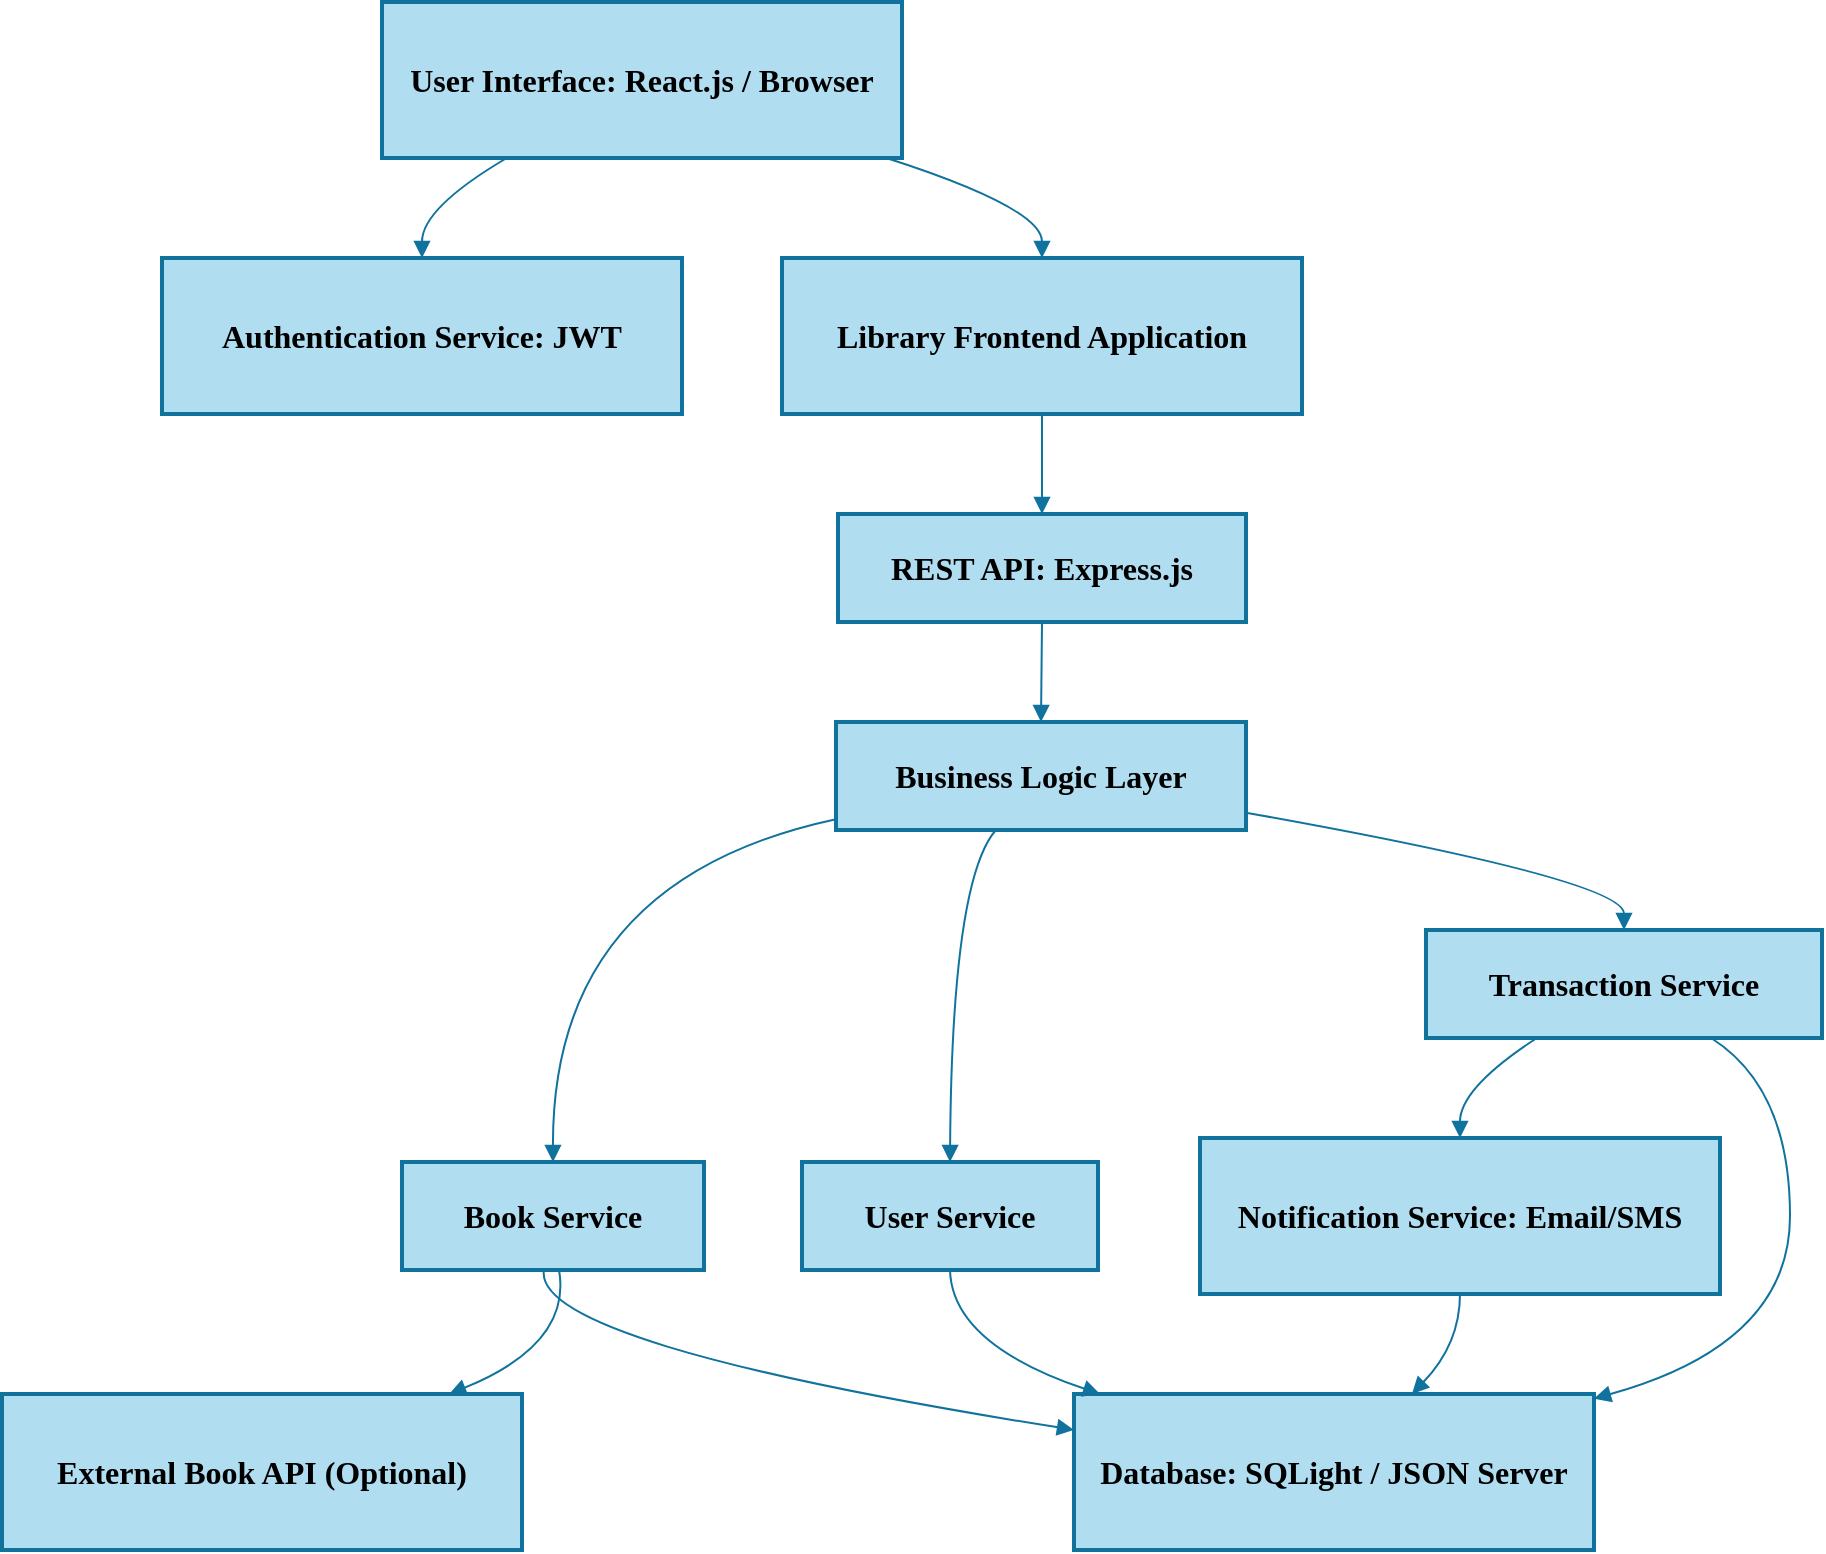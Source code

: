 <mxfile version="26.2.7">
  <diagram name="Page-1" id="qJAPjmolTCfPU2H8e0JI">
    <mxGraphModel dx="788" dy="451" grid="1" gridSize="10" guides="1" tooltips="1" connect="1" arrows="1" fold="1" page="1" pageScale="1" pageWidth="850" pageHeight="1100" math="0" shadow="0">
      <root>
        <mxCell id="0" />
        <mxCell id="1" parent="0" />
        <mxCell id="qbbPwY8h_Ic17hF4zINK-1" value="User Interface: React.js / Browser" style="whiteSpace=wrap;strokeWidth=2;fontFamily=Times New Roman;fontStyle=1;fontSize=16;fillColor=#b1ddf0;strokeColor=#10739e;" vertex="1" parent="1">
          <mxGeometry x="210" y="20" width="260" height="78" as="geometry" />
        </mxCell>
        <mxCell id="qbbPwY8h_Ic17hF4zINK-2" value="Authentication Service: JWT" style="whiteSpace=wrap;strokeWidth=2;fontFamily=Times New Roman;fontStyle=1;fontSize=16;fillColor=#b1ddf0;strokeColor=#10739e;" vertex="1" parent="1">
          <mxGeometry x="100" y="148" width="260" height="78" as="geometry" />
        </mxCell>
        <mxCell id="qbbPwY8h_Ic17hF4zINK-3" value="Library Frontend Application" style="whiteSpace=wrap;strokeWidth=2;fontFamily=Times New Roman;fontStyle=1;fontSize=16;fillColor=#b1ddf0;strokeColor=#10739e;" vertex="1" parent="1">
          <mxGeometry x="410" y="148" width="260" height="78" as="geometry" />
        </mxCell>
        <mxCell id="qbbPwY8h_Ic17hF4zINK-4" value="REST API: Express.js" style="whiteSpace=wrap;strokeWidth=2;fontFamily=Times New Roman;fontStyle=1;fontSize=16;fillColor=#b1ddf0;strokeColor=#10739e;" vertex="1" parent="1">
          <mxGeometry x="438" y="276" width="204" height="54" as="geometry" />
        </mxCell>
        <mxCell id="qbbPwY8h_Ic17hF4zINK-5" value="Business Logic Layer" style="whiteSpace=wrap;strokeWidth=2;fontFamily=Times New Roman;fontStyle=1;fontSize=16;fillColor=#b1ddf0;strokeColor=#10739e;" vertex="1" parent="1">
          <mxGeometry x="437" y="380" width="205" height="54" as="geometry" />
        </mxCell>
        <mxCell id="qbbPwY8h_Ic17hF4zINK-6" value="Book Service" style="whiteSpace=wrap;strokeWidth=2;fontFamily=Times New Roman;fontStyle=1;fontSize=16;fillColor=#b1ddf0;strokeColor=#10739e;" vertex="1" parent="1">
          <mxGeometry x="220" y="600" width="151" height="54" as="geometry" />
        </mxCell>
        <mxCell id="qbbPwY8h_Ic17hF4zINK-7" value="User Service" style="whiteSpace=wrap;strokeWidth=2;fontFamily=Times New Roman;fontStyle=1;fontSize=16;fillColor=#b1ddf0;strokeColor=#10739e;" vertex="1" parent="1">
          <mxGeometry x="420" y="600" width="148" height="54" as="geometry" />
        </mxCell>
        <mxCell id="qbbPwY8h_Ic17hF4zINK-8" value="Transaction Service" style="whiteSpace=wrap;strokeWidth=2;fontFamily=Times New Roman;fontStyle=1;fontSize=16;fillColor=#b1ddf0;strokeColor=#10739e;" vertex="1" parent="1">
          <mxGeometry x="732" y="484" width="198" height="54" as="geometry" />
        </mxCell>
        <mxCell id="qbbPwY8h_Ic17hF4zINK-9" value="Notification Service: Email/SMS" style="whiteSpace=wrap;strokeWidth=2;fontFamily=Times New Roman;fontStyle=1;fontSize=16;fillColor=#b1ddf0;strokeColor=#10739e;" vertex="1" parent="1">
          <mxGeometry x="619" y="588" width="260" height="78" as="geometry" />
        </mxCell>
        <mxCell id="qbbPwY8h_Ic17hF4zINK-10" value="Database: SQLight / JSON Server" style="whiteSpace=wrap;strokeWidth=2;fontFamily=Times New Roman;fontStyle=1;fontSize=16;fillColor=#b1ddf0;strokeColor=#10739e;" vertex="1" parent="1">
          <mxGeometry x="556" y="716" width="260" height="78" as="geometry" />
        </mxCell>
        <mxCell id="qbbPwY8h_Ic17hF4zINK-11" value="External Book API (Optional)" style="whiteSpace=wrap;strokeWidth=2;fontFamily=Times New Roman;fontStyle=1;fontSize=16;fillColor=#b1ddf0;strokeColor=#10739e;" vertex="1" parent="1">
          <mxGeometry x="20" y="716" width="260" height="78" as="geometry" />
        </mxCell>
        <mxCell id="qbbPwY8h_Ic17hF4zINK-12" value="" style="curved=1;startArrow=none;endArrow=block;exitX=0.24;exitY=1;entryX=0.5;entryY=0;rounded=0;fontFamily=Times New Roman;fontStyle=1;fontSize=16;fillColor=#b1ddf0;strokeColor=#10739e;" edge="1" parent="1" source="qbbPwY8h_Ic17hF4zINK-1" target="qbbPwY8h_Ic17hF4zINK-2">
          <mxGeometry relative="1" as="geometry">
            <Array as="points">
              <mxPoint x="230" y="123" />
            </Array>
          </mxGeometry>
        </mxCell>
        <mxCell id="qbbPwY8h_Ic17hF4zINK-13" value="" style="curved=1;startArrow=none;endArrow=block;exitX=0.97;exitY=1;entryX=0.5;entryY=0;rounded=0;fontFamily=Times New Roman;fontStyle=1;fontSize=16;fillColor=#b1ddf0;strokeColor=#10739e;" edge="1" parent="1" source="qbbPwY8h_Ic17hF4zINK-1" target="qbbPwY8h_Ic17hF4zINK-3">
          <mxGeometry relative="1" as="geometry">
            <Array as="points">
              <mxPoint x="540" y="123" />
            </Array>
          </mxGeometry>
        </mxCell>
        <mxCell id="qbbPwY8h_Ic17hF4zINK-14" value="" style="curved=1;startArrow=none;endArrow=block;exitX=0.5;exitY=1;entryX=0.5;entryY=0;rounded=0;fontFamily=Times New Roman;fontStyle=1;fontSize=16;fillColor=#b1ddf0;strokeColor=#10739e;" edge="1" parent="1" source="qbbPwY8h_Ic17hF4zINK-3" target="qbbPwY8h_Ic17hF4zINK-4">
          <mxGeometry relative="1" as="geometry">
            <Array as="points" />
          </mxGeometry>
        </mxCell>
        <mxCell id="qbbPwY8h_Ic17hF4zINK-15" value="" style="curved=1;startArrow=none;endArrow=block;exitX=0.5;exitY=1;entryX=0.5;entryY=0;rounded=0;fontFamily=Times New Roman;fontStyle=1;fontSize=16;fillColor=#b1ddf0;strokeColor=#10739e;" edge="1" parent="1" source="qbbPwY8h_Ic17hF4zINK-4" target="qbbPwY8h_Ic17hF4zINK-5">
          <mxGeometry relative="1" as="geometry">
            <Array as="points" />
          </mxGeometry>
        </mxCell>
        <mxCell id="qbbPwY8h_Ic17hF4zINK-16" value="" style="curved=1;startArrow=none;endArrow=block;exitX=0;exitY=0.9;entryX=0.5;entryY=0;rounded=0;fontFamily=Times New Roman;fontStyle=1;fontSize=16;fillColor=#b1ddf0;strokeColor=#10739e;" edge="1" parent="1" source="qbbPwY8h_Ic17hF4zINK-5" target="qbbPwY8h_Ic17hF4zINK-6">
          <mxGeometry relative="1" as="geometry">
            <Array as="points">
              <mxPoint x="295" y="459" />
            </Array>
          </mxGeometry>
        </mxCell>
        <mxCell id="qbbPwY8h_Ic17hF4zINK-17" value="" style="curved=1;startArrow=none;endArrow=block;exitX=0.39;exitY=1;entryX=0.5;entryY=0;rounded=0;fontFamily=Times New Roman;fontStyle=1;fontSize=16;fillColor=#b1ddf0;strokeColor=#10739e;" edge="1" parent="1" source="qbbPwY8h_Ic17hF4zINK-5" target="qbbPwY8h_Ic17hF4zINK-7">
          <mxGeometry relative="1" as="geometry">
            <Array as="points">
              <mxPoint x="495" y="459" />
            </Array>
          </mxGeometry>
        </mxCell>
        <mxCell id="qbbPwY8h_Ic17hF4zINK-18" value="" style="curved=1;startArrow=none;endArrow=block;exitX=1;exitY=0.84;entryX=0.5;entryY=0;rounded=0;fontFamily=Times New Roman;fontStyle=1;fontSize=16;fillColor=#b1ddf0;strokeColor=#10739e;" edge="1" parent="1" source="qbbPwY8h_Ic17hF4zINK-5" target="qbbPwY8h_Ic17hF4zINK-8">
          <mxGeometry relative="1" as="geometry">
            <Array as="points">
              <mxPoint x="831" y="459" />
            </Array>
          </mxGeometry>
        </mxCell>
        <mxCell id="qbbPwY8h_Ic17hF4zINK-19" value="" style="curved=1;startArrow=none;endArrow=block;exitX=0.28;exitY=1;entryX=0.5;entryY=0;rounded=0;fontFamily=Times New Roman;fontStyle=1;fontSize=16;fillColor=#b1ddf0;strokeColor=#10739e;" edge="1" parent="1" source="qbbPwY8h_Ic17hF4zINK-8" target="qbbPwY8h_Ic17hF4zINK-9">
          <mxGeometry relative="1" as="geometry">
            <Array as="points">
              <mxPoint x="749" y="563" />
            </Array>
          </mxGeometry>
        </mxCell>
        <mxCell id="qbbPwY8h_Ic17hF4zINK-20" value="" style="curved=1;startArrow=none;endArrow=block;exitX=0.47;exitY=1;entryX=0;entryY=0.23;rounded=0;fontFamily=Times New Roman;fontStyle=1;fontSize=16;fillColor=#b1ddf0;strokeColor=#10739e;" edge="1" parent="1" source="qbbPwY8h_Ic17hF4zINK-6" target="qbbPwY8h_Ic17hF4zINK-10">
          <mxGeometry relative="1" as="geometry">
            <Array as="points">
              <mxPoint x="285" y="691" />
            </Array>
          </mxGeometry>
        </mxCell>
        <mxCell id="qbbPwY8h_Ic17hF4zINK-21" value="" style="curved=1;startArrow=none;endArrow=block;exitX=0.5;exitY=1;entryX=0.05;entryY=0;rounded=0;fontFamily=Times New Roman;fontStyle=1;fontSize=16;fillColor=#b1ddf0;strokeColor=#10739e;" edge="1" parent="1" source="qbbPwY8h_Ic17hF4zINK-7" target="qbbPwY8h_Ic17hF4zINK-10">
          <mxGeometry relative="1" as="geometry">
            <Array as="points">
              <mxPoint x="495" y="691" />
            </Array>
          </mxGeometry>
        </mxCell>
        <mxCell id="qbbPwY8h_Ic17hF4zINK-22" value="" style="curved=1;startArrow=none;endArrow=block;exitX=0.72;exitY=1;entryX=1;entryY=0.03;rounded=0;fontFamily=Times New Roman;fontStyle=1;fontSize=16;fillColor=#b1ddf0;strokeColor=#10739e;" edge="1" parent="1" source="qbbPwY8h_Ic17hF4zINK-8" target="qbbPwY8h_Ic17hF4zINK-10">
          <mxGeometry relative="1" as="geometry">
            <Array as="points">
              <mxPoint x="914" y="563" />
              <mxPoint x="914" y="691" />
            </Array>
          </mxGeometry>
        </mxCell>
        <mxCell id="qbbPwY8h_Ic17hF4zINK-23" value="" style="curved=1;startArrow=none;endArrow=block;exitX=0.5;exitY=1;entryX=0.65;entryY=0;rounded=0;fontFamily=Times New Roman;fontStyle=1;fontSize=16;fillColor=#b1ddf0;strokeColor=#10739e;" edge="1" parent="1" source="qbbPwY8h_Ic17hF4zINK-9" target="qbbPwY8h_Ic17hF4zINK-10">
          <mxGeometry relative="1" as="geometry">
            <Array as="points">
              <mxPoint x="749" y="691" />
            </Array>
          </mxGeometry>
        </mxCell>
        <mxCell id="qbbPwY8h_Ic17hF4zINK-24" value="" style="curved=1;startArrow=none;endArrow=block;exitX=0.52;exitY=1;entryX=0.86;entryY=0;rounded=0;fontFamily=Times New Roman;fontStyle=1;fontSize=16;fillColor=#b1ddf0;strokeColor=#10739e;" edge="1" parent="1" source="qbbPwY8h_Ic17hF4zINK-6" target="qbbPwY8h_Ic17hF4zINK-11">
          <mxGeometry relative="1" as="geometry">
            <Array as="points">
              <mxPoint x="305" y="691" />
            </Array>
          </mxGeometry>
        </mxCell>
      </root>
    </mxGraphModel>
  </diagram>
</mxfile>
